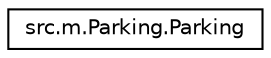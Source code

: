 digraph "Graphical Class Hierarchy"
{
  edge [fontname="Helvetica",fontsize="10",labelfontname="Helvetica",labelfontsize="10"];
  node [fontname="Helvetica",fontsize="10",shape=record];
  rankdir="LR";
  Node1 [label="src.m.Parking.Parking",height=0.2,width=0.4,color="black", fillcolor="white", style="filled",URL="$classsrc_1_1m_1_1_parking_1_1_parking.html"];
}
